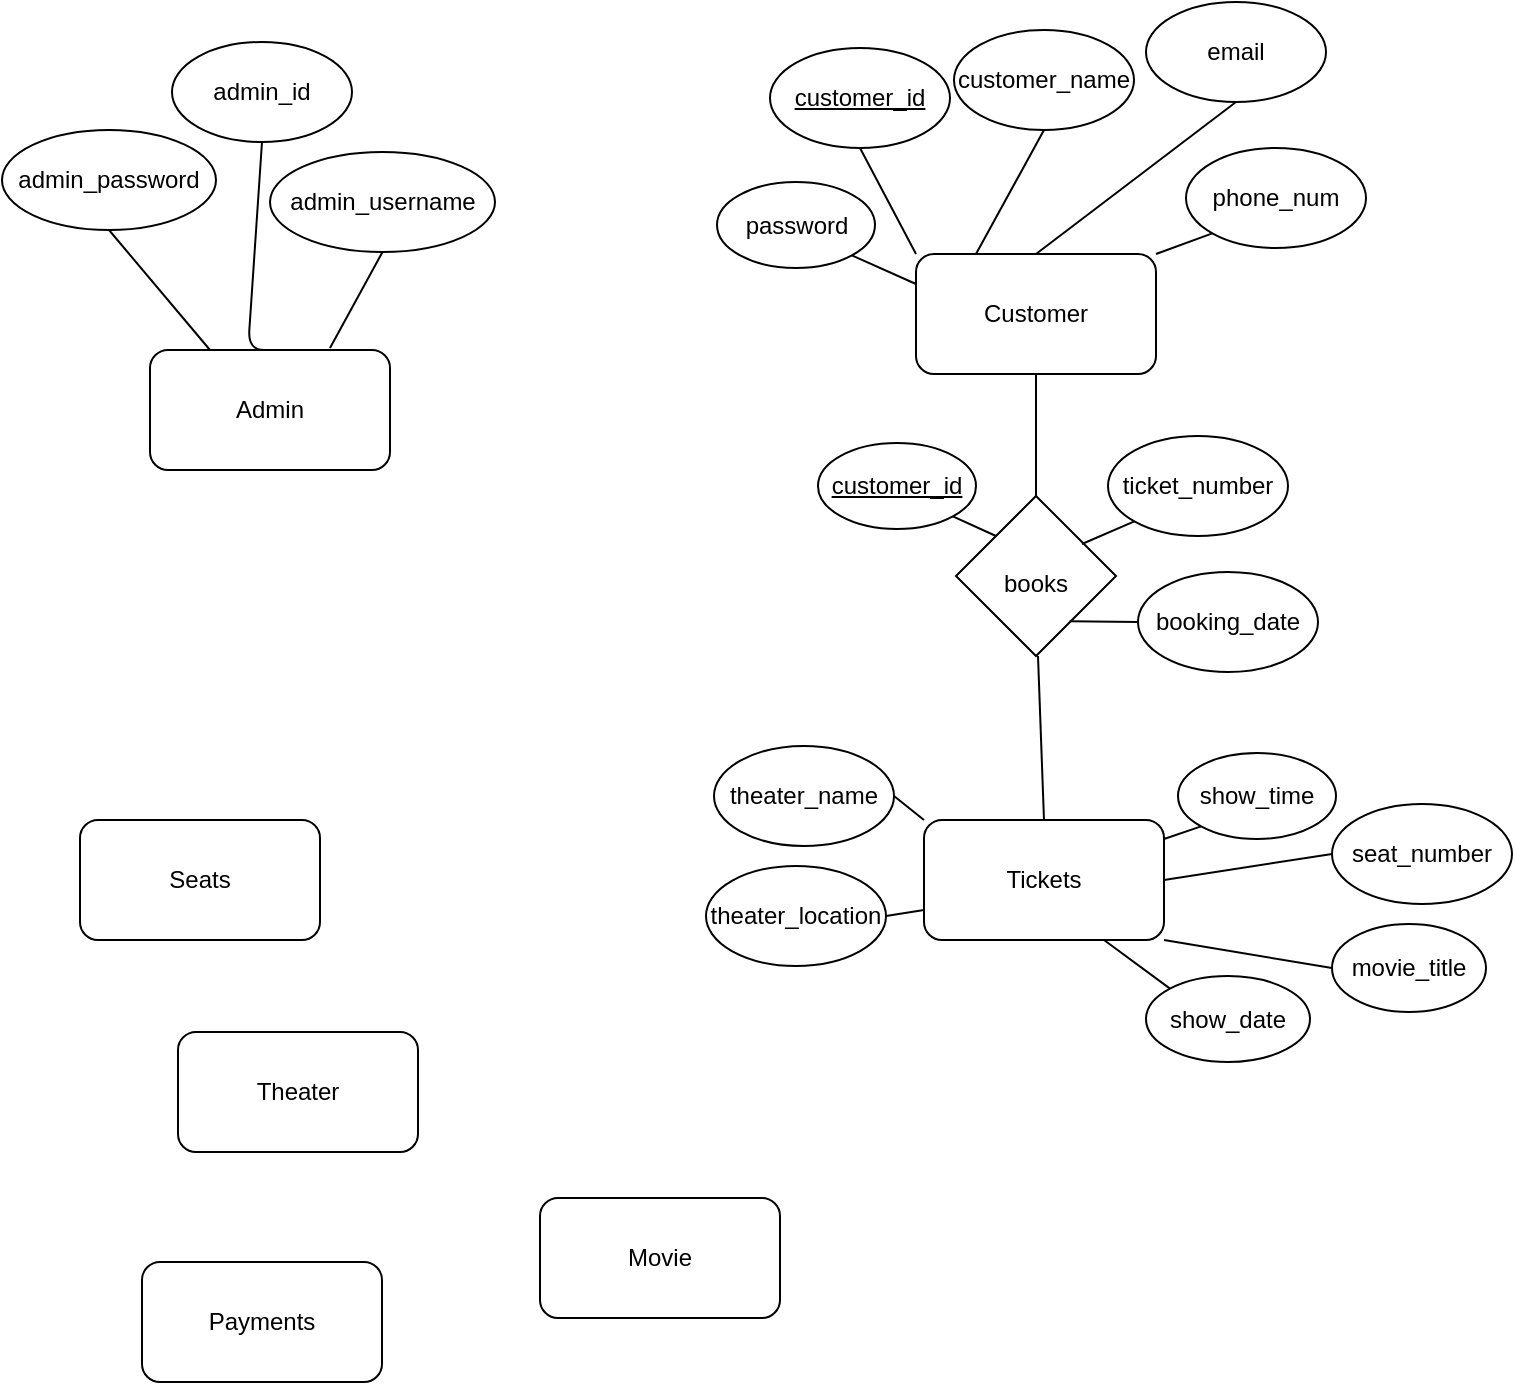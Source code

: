 <mxfile>
    <diagram id="JvLTreozWx3YtYBVGF-8" name="Page-1">
        <mxGraphModel dx="570" dy="567" grid="0" gridSize="10" guides="1" tooltips="1" connect="1" arrows="1" fold="1" page="1" pageScale="1" pageWidth="850" pageHeight="1100" background="none" math="0" shadow="0">
            <root>
                <mxCell id="0"/>
                <mxCell id="1" parent="0"/>
                <mxCell id="38" style="edgeStyle=none;html=1;exitX=0.5;exitY=0;exitDx=0;exitDy=0;entryX=0.5;entryY=1;entryDx=0;entryDy=0;fontSize=12;startArrow=none;startFill=0;endArrow=none;endFill=0;" parent="1" source="2" target="17" edge="1">
                    <mxGeometry relative="1" as="geometry"/>
                </mxCell>
                <mxCell id="2" value="Customer" style="rounded=1;whiteSpace=wrap;html=1;" parent="1" vertex="1">
                    <mxGeometry x="509" y="259" width="120" height="60" as="geometry"/>
                </mxCell>
                <mxCell id="4" value="Admin" style="rounded=1;whiteSpace=wrap;html=1;" parent="1" vertex="1">
                    <mxGeometry x="126" y="307" width="120" height="60" as="geometry"/>
                </mxCell>
                <mxCell id="5" value="" style="endArrow=none;html=1;entryX=0.5;entryY=1;entryDx=0;entryDy=0;" parent="1" target="6" edge="1">
                    <mxGeometry width="50" height="50" relative="1" as="geometry">
                        <mxPoint x="191" y="307" as="sourcePoint"/>
                        <mxPoint x="236" y="257" as="targetPoint"/>
                        <Array as="points">
                            <mxPoint x="175" y="307"/>
                        </Array>
                    </mxGeometry>
                </mxCell>
                <mxCell id="6" value="admin_id" style="ellipse;whiteSpace=wrap;html=1;" parent="1" vertex="1">
                    <mxGeometry x="137" y="153" width="90" height="50" as="geometry"/>
                </mxCell>
                <mxCell id="7" value="" style="endArrow=none;html=1;entryX=0.5;entryY=1;entryDx=0;entryDy=0;" parent="1" target="8" edge="1">
                    <mxGeometry width="50" height="50" relative="1" as="geometry">
                        <mxPoint x="156" y="307" as="sourcePoint"/>
                        <mxPoint x="146" y="247" as="targetPoint"/>
                    </mxGeometry>
                </mxCell>
                <mxCell id="8" value="admin_password" style="ellipse;whiteSpace=wrap;html=1;" parent="1" vertex="1">
                    <mxGeometry x="52" y="197" width="107" height="50" as="geometry"/>
                </mxCell>
                <mxCell id="47" style="edgeStyle=none;html=1;exitX=1;exitY=1;exitDx=0;exitDy=0;entryX=0;entryY=0.5;entryDx=0;entryDy=0;fontSize=12;startArrow=none;startFill=0;endArrow=none;endFill=0;" parent="1" source="9" target="20" edge="1">
                    <mxGeometry relative="1" as="geometry"/>
                </mxCell>
                <mxCell id="9" value="Tickets" style="rounded=1;whiteSpace=wrap;html=1;" parent="1" vertex="1">
                    <mxGeometry x="513" y="542" width="120" height="60" as="geometry"/>
                </mxCell>
                <mxCell id="13" value="&lt;u&gt;customer_id&lt;/u&gt;" style="ellipse;whiteSpace=wrap;html=1;" parent="1" vertex="1">
                    <mxGeometry x="436" y="156" width="90" height="50" as="geometry"/>
                </mxCell>
                <mxCell id="14" value="customer_name" style="ellipse;whiteSpace=wrap;html=1;" parent="1" vertex="1">
                    <mxGeometry x="528" y="147" width="90" height="50" as="geometry"/>
                </mxCell>
                <mxCell id="17" value="email" style="ellipse;whiteSpace=wrap;html=1;" parent="1" vertex="1">
                    <mxGeometry x="624" y="133" width="90" height="50" as="geometry"/>
                </mxCell>
                <mxCell id="18" value="admin_username" style="ellipse;whiteSpace=wrap;html=1;" parent="1" vertex="1">
                    <mxGeometry x="186" y="208" width="112.5" height="50" as="geometry"/>
                </mxCell>
                <mxCell id="52" style="edgeStyle=none;html=1;exitX=0;exitY=0;exitDx=0;exitDy=0;entryX=1;entryY=1;entryDx=0;entryDy=0;fontSize=12;startArrow=none;startFill=0;endArrow=none;endFill=0;" parent="1" source="19" target="50" edge="1">
                    <mxGeometry relative="1" as="geometry"/>
                </mxCell>
                <mxCell id="19" value="&lt;span style=&quot;font-size: 12px&quot;&gt;books&lt;/span&gt;" style="rhombus;whiteSpace=wrap;html=1;fontSize=24;" parent="1" vertex="1">
                    <mxGeometry x="529" y="380" width="80" height="80" as="geometry"/>
                </mxCell>
                <mxCell id="20" value="movie_title" style="ellipse;whiteSpace=wrap;html=1;" parent="1" vertex="1">
                    <mxGeometry x="717" y="594" width="77" height="44" as="geometry"/>
                </mxCell>
                <mxCell id="46" style="edgeStyle=none;html=1;exitX=0;exitY=1;exitDx=0;exitDy=0;fontSize=12;startArrow=none;startFill=0;endArrow=none;endFill=0;" parent="1" source="21" target="9" edge="1">
                    <mxGeometry relative="1" as="geometry"/>
                </mxCell>
                <mxCell id="21" value="show_time" style="ellipse;whiteSpace=wrap;html=1;" parent="1" vertex="1">
                    <mxGeometry x="640" y="508.5" width="79" height="43" as="geometry"/>
                </mxCell>
                <mxCell id="22" value="ticket_number" style="ellipse;whiteSpace=wrap;html=1;" parent="1" vertex="1">
                    <mxGeometry x="605" y="350" width="90" height="50" as="geometry"/>
                </mxCell>
                <mxCell id="44" style="edgeStyle=none;html=1;exitX=0;exitY=0;exitDx=0;exitDy=0;entryX=0.75;entryY=1;entryDx=0;entryDy=0;fontSize=12;startArrow=none;startFill=0;endArrow=none;endFill=0;" parent="1" source="23" target="9" edge="1">
                    <mxGeometry relative="1" as="geometry"/>
                </mxCell>
                <mxCell id="23" value="show_date" style="ellipse;whiteSpace=wrap;html=1;" parent="1" vertex="1">
                    <mxGeometry x="624" y="620" width="82" height="43" as="geometry"/>
                </mxCell>
                <mxCell id="45" style="edgeStyle=none;html=1;exitX=0;exitY=0.5;exitDx=0;exitDy=0;entryX=1;entryY=0.5;entryDx=0;entryDy=0;fontSize=12;startArrow=none;startFill=0;endArrow=none;endFill=0;" parent="1" source="24" target="9" edge="1">
                    <mxGeometry relative="1" as="geometry"/>
                </mxCell>
                <mxCell id="24" value="seat_number" style="ellipse;whiteSpace=wrap;html=1;" parent="1" vertex="1">
                    <mxGeometry x="717" y="534" width="90" height="50" as="geometry"/>
                </mxCell>
                <mxCell id="41" style="edgeStyle=none;html=1;exitX=1;exitY=0.5;exitDx=0;exitDy=0;entryX=0;entryY=0.75;entryDx=0;entryDy=0;fontSize=12;startArrow=none;startFill=0;endArrow=none;endFill=0;" parent="1" source="25" target="9" edge="1">
                    <mxGeometry relative="1" as="geometry"/>
                </mxCell>
                <mxCell id="25" value="theater_location" style="ellipse;whiteSpace=wrap;html=1;" parent="1" vertex="1">
                    <mxGeometry x="404" y="565" width="90" height="50" as="geometry"/>
                </mxCell>
                <mxCell id="40" style="edgeStyle=none;html=1;exitX=1;exitY=0.5;exitDx=0;exitDy=0;entryX=0;entryY=0;entryDx=0;entryDy=0;fontSize=12;startArrow=none;startFill=0;endArrow=none;endFill=0;" parent="1" source="26" target="9" edge="1">
                    <mxGeometry relative="1" as="geometry"/>
                </mxCell>
                <mxCell id="26" value="theater_name" style="ellipse;whiteSpace=wrap;html=1;" parent="1" vertex="1">
                    <mxGeometry x="408" y="505" width="90" height="50" as="geometry"/>
                </mxCell>
                <mxCell id="39" style="edgeStyle=none;html=1;exitX=0;exitY=1;exitDx=0;exitDy=0;entryX=1;entryY=0;entryDx=0;entryDy=0;fontSize=12;startArrow=none;startFill=0;endArrow=none;endFill=0;" parent="1" source="27" target="2" edge="1">
                    <mxGeometry relative="1" as="geometry"/>
                </mxCell>
                <mxCell id="27" value="phone_num" style="ellipse;whiteSpace=wrap;html=1;" parent="1" vertex="1">
                    <mxGeometry x="644" y="206" width="90" height="50" as="geometry"/>
                </mxCell>
                <mxCell id="28" value="" style="endArrow=none;html=1;entryX=0.5;entryY=1;entryDx=0;entryDy=0;" parent="1" target="2" edge="1">
                    <mxGeometry width="50" height="50" relative="1" as="geometry">
                        <mxPoint x="569" y="380" as="sourcePoint"/>
                        <mxPoint x="589" y="330" as="targetPoint"/>
                    </mxGeometry>
                </mxCell>
                <mxCell id="29" value="" style="endArrow=none;html=1;exitX=0.5;exitY=0;exitDx=0;exitDy=0;" parent="1" source="9" edge="1">
                    <mxGeometry width="50" height="50" relative="1" as="geometry">
                        <mxPoint x="540" y="500" as="sourcePoint"/>
                        <mxPoint x="570" y="460" as="targetPoint"/>
                    </mxGeometry>
                </mxCell>
                <mxCell id="30" value="" style="endArrow=none;html=1;entryX=0;entryY=1;entryDx=0;entryDy=0;" parent="1" target="22" edge="1">
                    <mxGeometry width="50" height="50" relative="1" as="geometry">
                        <mxPoint x="592" y="404" as="sourcePoint"/>
                        <mxPoint x="612" y="354" as="targetPoint"/>
                    </mxGeometry>
                </mxCell>
                <mxCell id="31" value="booking_date" style="ellipse;whiteSpace=wrap;html=1;" parent="1" vertex="1">
                    <mxGeometry x="620" y="418" width="90" height="50" as="geometry"/>
                </mxCell>
                <mxCell id="32" value="" style="endArrow=none;html=1;entryX=0;entryY=0.5;entryDx=0;entryDy=0;" parent="1" target="31" edge="1">
                    <mxGeometry width="50" height="50" relative="1" as="geometry">
                        <mxPoint x="585.82" y="442.66" as="sourcePoint"/>
                        <mxPoint x="612.0" y="431.338" as="targetPoint"/>
                    </mxGeometry>
                </mxCell>
                <mxCell id="33" value="" style="endArrow=none;html=1;entryX=0.5;entryY=1;entryDx=0;entryDy=0;" parent="1" target="18" edge="1">
                    <mxGeometry width="50" height="50" relative="1" as="geometry">
                        <mxPoint x="216" y="306" as="sourcePoint"/>
                        <mxPoint x="228" y="217" as="targetPoint"/>
                        <Array as="points"/>
                    </mxGeometry>
                </mxCell>
                <mxCell id="35" value="" style="endArrow=none;html=1;entryX=0.5;entryY=1;entryDx=0;entryDy=0;exitX=0;exitY=0;exitDx=0;exitDy=0;" parent="1" source="2" target="13" edge="1">
                    <mxGeometry width="50" height="50" relative="1" as="geometry">
                        <mxPoint x="447.5" y="343" as="sourcePoint"/>
                        <mxPoint x="474.5" y="243" as="targetPoint"/>
                        <Array as="points"/>
                    </mxGeometry>
                </mxCell>
                <mxCell id="36" value="" style="endArrow=none;html=1;entryX=0.5;entryY=1;entryDx=0;entryDy=0;exitX=0.25;exitY=0;exitDx=0;exitDy=0;" parent="1" source="2" target="14" edge="1">
                    <mxGeometry width="50" height="50" relative="1" as="geometry">
                        <mxPoint x="553" y="259" as="sourcePoint"/>
                        <mxPoint x="571" y="207" as="targetPoint"/>
                        <Array as="points"/>
                    </mxGeometry>
                </mxCell>
                <mxCell id="49" style="edgeStyle=none;html=1;exitX=1;exitY=1;exitDx=0;exitDy=0;entryX=0;entryY=0.25;entryDx=0;entryDy=0;fontSize=12;startArrow=none;startFill=0;endArrow=none;endFill=0;" parent="1" source="48" target="2" edge="1">
                    <mxGeometry relative="1" as="geometry"/>
                </mxCell>
                <mxCell id="48" value="password" style="ellipse;whiteSpace=wrap;html=1;" parent="1" vertex="1">
                    <mxGeometry x="409.5" y="223" width="79" height="43" as="geometry"/>
                </mxCell>
                <mxCell id="50" value="&lt;u&gt;customer_id&lt;/u&gt;" style="ellipse;whiteSpace=wrap;html=1;" parent="1" vertex="1">
                    <mxGeometry x="460" y="353.5" width="79" height="43" as="geometry"/>
                </mxCell>
                <mxCell id="53" value="Seats" style="rounded=1;whiteSpace=wrap;html=1;" parent="1" vertex="1">
                    <mxGeometry x="91" y="542" width="120" height="60" as="geometry"/>
                </mxCell>
                <mxCell id="54" value="Theater" style="rounded=1;whiteSpace=wrap;html=1;" parent="1" vertex="1">
                    <mxGeometry x="140" y="648" width="120" height="60" as="geometry"/>
                </mxCell>
                <mxCell id="55" value="Movie" style="rounded=1;whiteSpace=wrap;html=1;" parent="1" vertex="1">
                    <mxGeometry x="321" y="731" width="120" height="60" as="geometry"/>
                </mxCell>
                <mxCell id="56" value="Payments" style="rounded=1;whiteSpace=wrap;html=1;" parent="1" vertex="1">
                    <mxGeometry x="122" y="763" width="120" height="60" as="geometry"/>
                </mxCell>
            </root>
        </mxGraphModel>
    </diagram>
</mxfile>